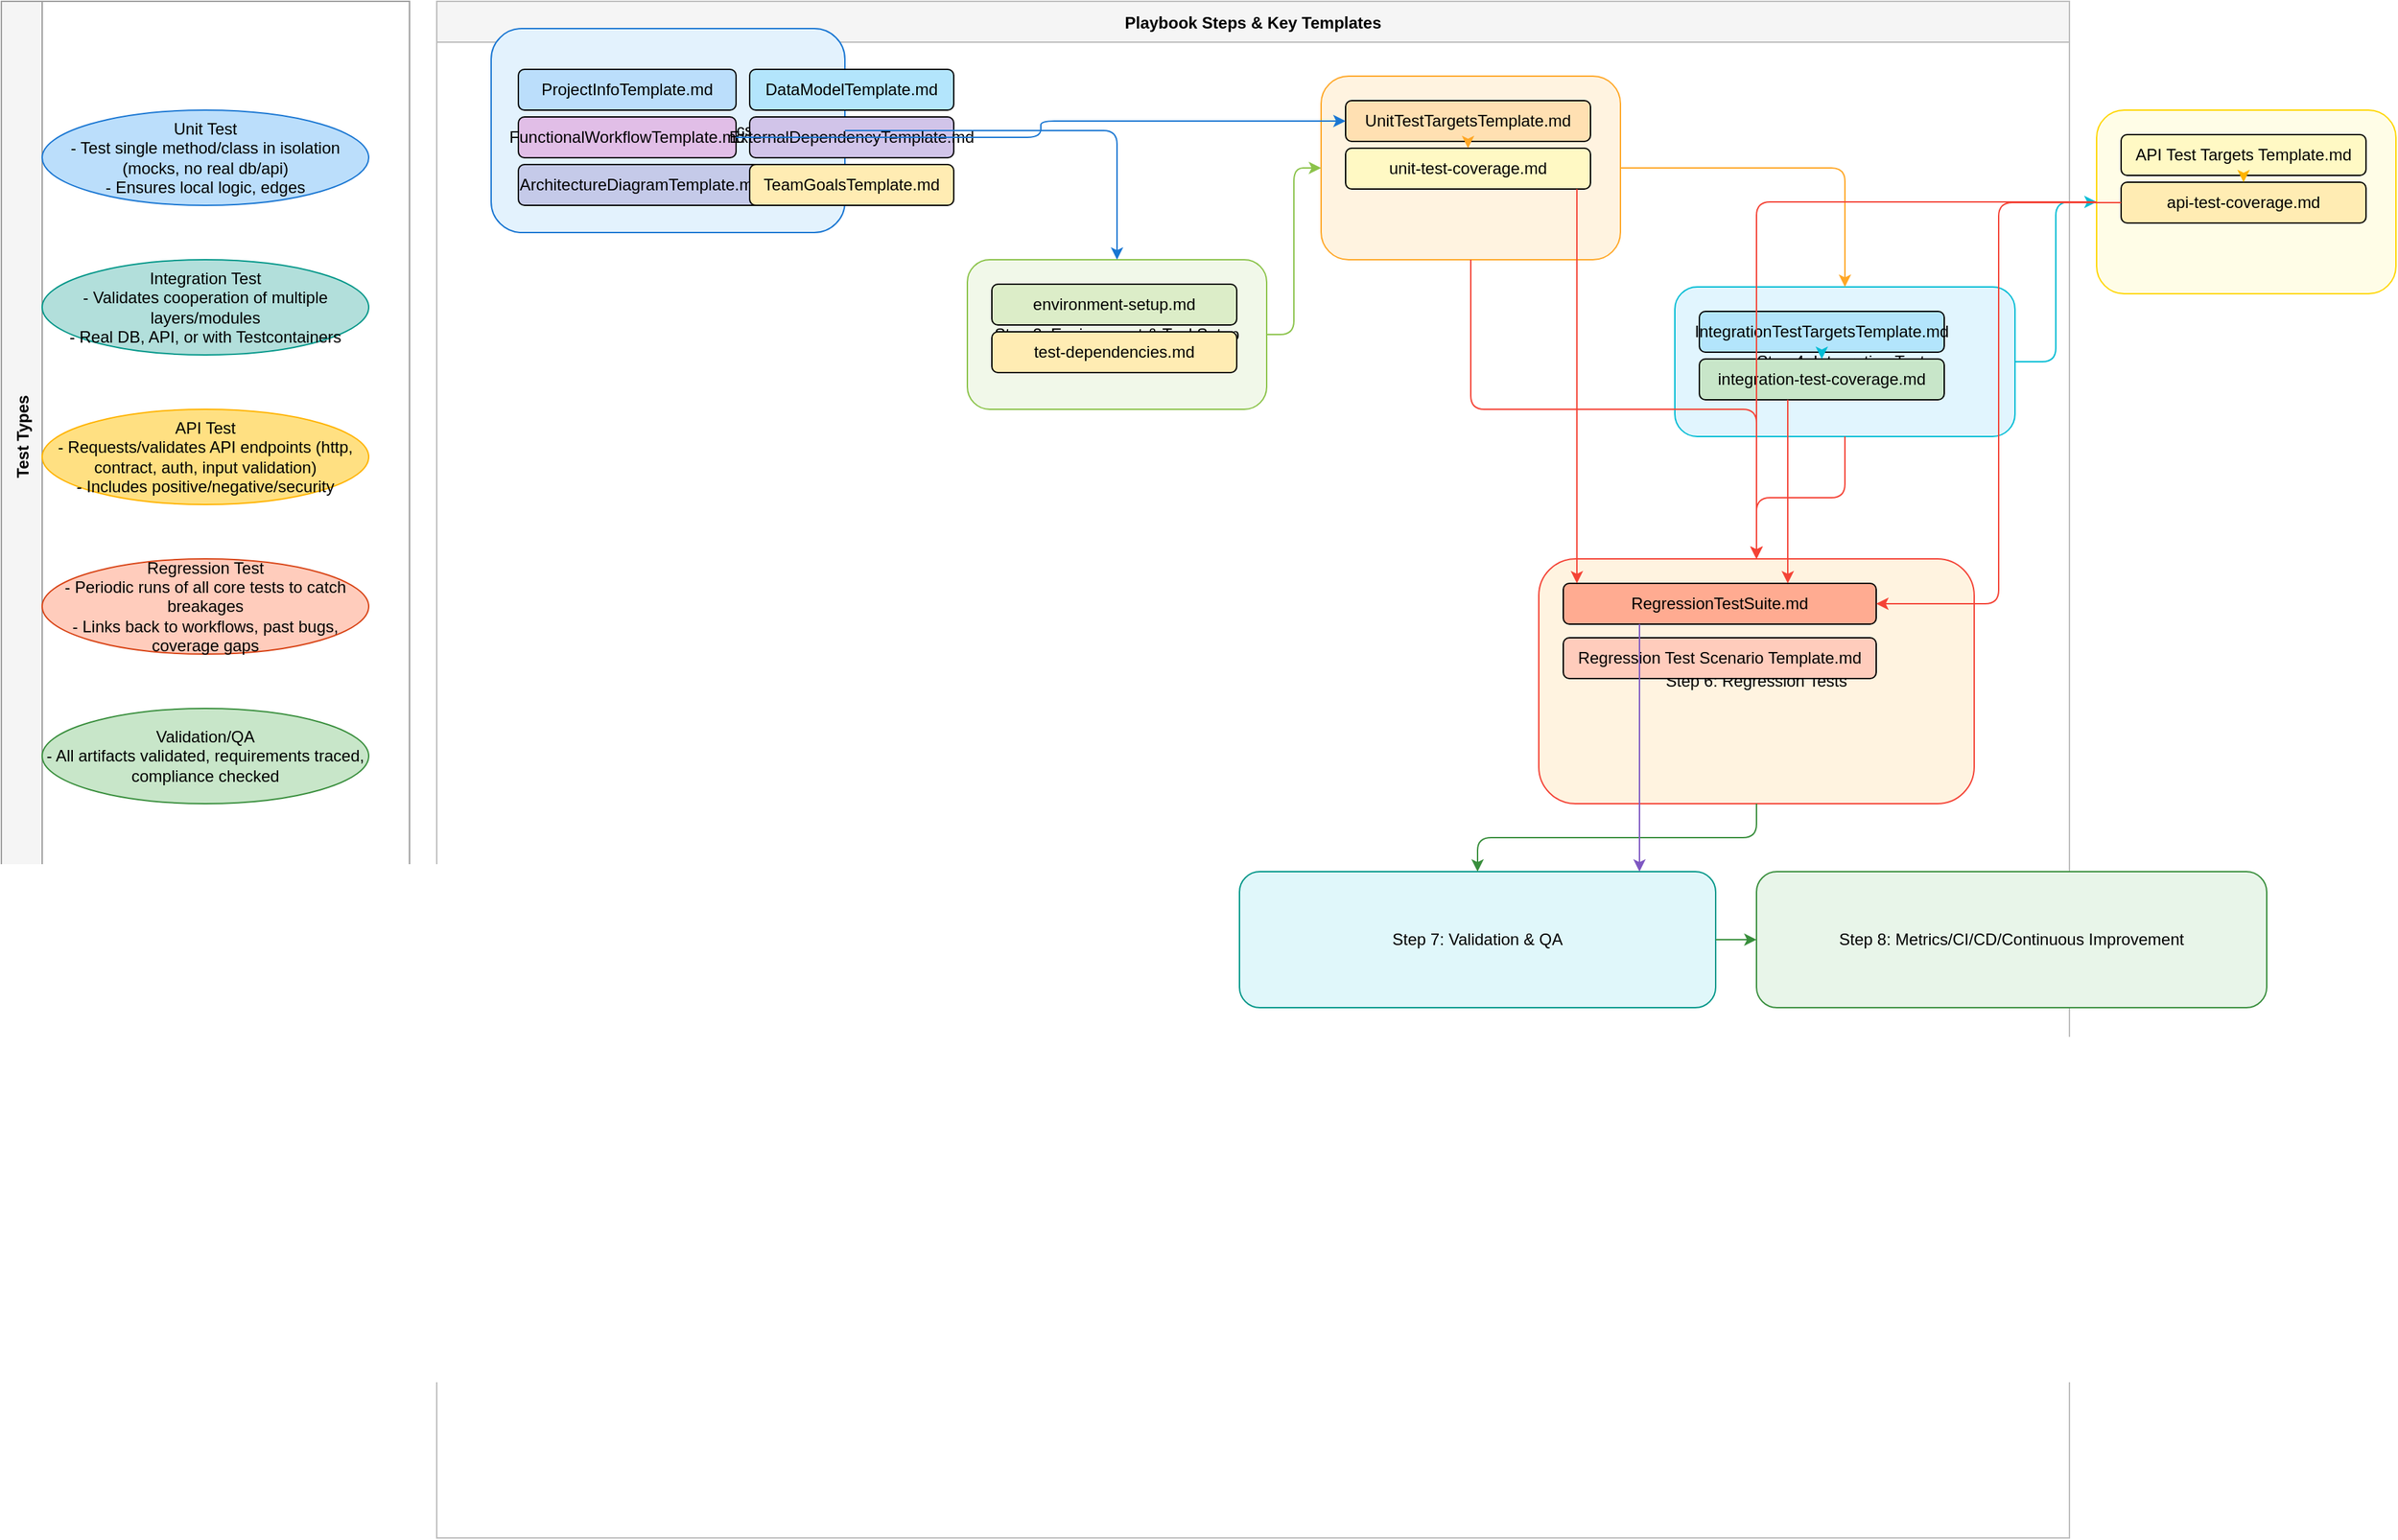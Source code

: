 <mxfile>
    <diagram name="Playbook Full Overview" id="playbookFullOverview">
        <mxGraphModel dx="1778" dy="970" grid="1" gridSize="10" guides="1" tooltips="1" connect="1" arrows="1" fold="1" page="1" pageScale="1" pageWidth="1600" pageHeight="1200" math="0" shadow="0">
            <root>
                <mxCell id="0"/>
                <mxCell id="1" parent="0"/>
                <mxCell id="stepCore" value="Test Types" style="swimlane;horizontal=0;startSize=30;fillColor=#F5F5F5;strokeColor=#9E9E9E;" parent="1" vertex="1">
                    <mxGeometry x="30" y="20" width="300" height="640" as="geometry"/>
                </mxCell>
                <mxCell id="unit" value="Unit Test&#xa; - Test single method/class in isolation (mocks, no real db/api)&#xa; - Ensures local logic, edges" style="ellipse;whiteSpace=wrap;html=1;fillColor=#BBDEFB;strokeColor=#1976d2;" parent="stepCore" vertex="1">
                    <mxGeometry x="30" y="80" width="240" height="70" as="geometry"/>
                </mxCell>
                <mxCell id="integration" value="Integration Test&#xa; - Validates cooperation of multiple layers/modules&#xa; - Real DB, API, or with Testcontainers" style="ellipse;whiteSpace=wrap;html=1;fillColor=#B2DFDB;strokeColor=#009688;" parent="stepCore" vertex="1">
                    <mxGeometry x="30" y="190" width="240" height="70" as="geometry"/>
                </mxCell>
                <mxCell id="api" value="API Test&#xa; - Requests/validates API endpoints (http, contract, auth, input validation)&#xa; - Includes positive/negative/security" style="ellipse;whiteSpace=wrap;html=1;fillColor=#FFE082;strokeColor=#FFB300;" parent="stepCore" vertex="1">
                    <mxGeometry x="30" y="300" width="240" height="70" as="geometry"/>
                </mxCell>
                <mxCell id="regression" value="Regression Test&#xa; - Periodic runs of all core tests to catch breakages&#xa; - Links back to workflows, past bugs, coverage gaps" style="ellipse;whiteSpace=wrap;html=1;fillColor=#FFCCBC;strokeColor=#D84315;" parent="stepCore" vertex="1">
                    <mxGeometry x="30" y="410" width="240" height="70" as="geometry"/>
                </mxCell>
                <mxCell id="qa" value="Validation/QA&#xa; - All artifacts validated, requirements traced, compliance checked" style="ellipse;whiteSpace=wrap;html=1;fillColor=#C8E6C9;strokeColor=#388E3C;" parent="stepCore" vertex="1">
                    <mxGeometry x="30" y="520" width="240" height="70" as="geometry"/>
                </mxCell>
                <mxCell id="stepsLane" value="Playbook Steps &amp; Key Templates" style="swimlane;startSize=30;fillColor=#F5F5F5;strokeColor=#BDBDBD;" parent="1" vertex="1">
                    <mxGeometry x="350" y="20" width="1200" height="1130" as="geometry"/>
                </mxCell>
                <mxCell id="step1" value="Step 1: Context &amp; Docs" style="rectangle;rounded=1;whiteSpace=wrap;html=1;fillColor=#E3F2FD;strokeColor=#1976d2;" parent="stepsLane" vertex="1">
                    <mxGeometry x="40" y="20" width="260" height="150" as="geometry"/>
                </mxCell>
                <mxCell id="templ_projectinfo" value="ProjectInfoTemplate.md" style="rectangle;rounded=1;whiteSpace=wrap;html=1;fillColor=#BBDEFB;" parent="step1" vertex="1">
                    <mxGeometry x="20" y="30" width="160" height="30" as="geometry"/>
                </mxCell>
                <mxCell id="templ_workflow" value="FunctionalWorkflowTemplate.md" style="rectangle;rounded=1;whiteSpace=wrap;html=1;fillColor=#E1BEE7;" parent="step1" vertex="1">
                    <mxGeometry x="20" y="65" width="160" height="30" as="geometry"/>
                </mxCell>
                <mxCell id="templ_arch" value="ArchitectureDiagramTemplate.md" style="rectangle;rounded=1;whiteSpace=wrap;html=1;fillColor=#C5CAE9;" parent="step1" vertex="1">
                    <mxGeometry x="20" y="100" width="180" height="30" as="geometry"/>
                </mxCell>
                <mxCell id="templ_data" value="DataModelTemplate.md" style="rectangle;rounded=1;whiteSpace=wrap;html=1;fillColor=#B3E5FC;" parent="step1" vertex="1">
                    <mxGeometry x="190" y="30" width="150" height="30" as="geometry"/>
                </mxCell>
                <mxCell id="templ_external" value="ExternalDependencyTemplate.md" style="rectangle;rounded=1;whiteSpace=wrap;html=1;fillColor=#D1C4E9;" parent="step1" vertex="1">
                    <mxGeometry x="190" y="65" width="150" height="30" as="geometry"/>
                </mxCell>
                <mxCell id="templ_teamgoals" value="TeamGoalsTemplate.md" style="rectangle;rounded=1;whiteSpace=wrap;html=1;fillColor=#FFECB3;" parent="step1" vertex="1">
                    <mxGeometry x="190" y="100" width="150" height="30" as="geometry"/>
                </mxCell>
                <mxCell id="step2" value="Step 2: Environment &amp; Tool Setup" style="rectangle;rounded=1;whiteSpace=wrap;html=1;fillColor=#F1F8E9;strokeColor=#8BC34A;" parent="stepsLane" vertex="1">
                    <mxGeometry x="390" y="190" width="220" height="110" as="geometry"/>
                </mxCell>
                <mxCell id="templ_envsetup" value="environment-setup.md" style="rectangle;rounded=1;whiteSpace=wrap;html=1;fillColor=#DCEDC8;" parent="step2" vertex="1">
                    <mxGeometry x="18" y="18" width="180" height="30" as="geometry"/>
                </mxCell>
                <mxCell id="templ_testdep" value="test-dependencies.md" style="rectangle;rounded=1;whiteSpace=wrap;html=1;fillColor=#FFECB3;" parent="step2" vertex="1">
                    <mxGeometry x="18" y="53" width="180" height="30" as="geometry"/>
                </mxCell>
                <mxCell id="step3" value="Step 3: Unit Tests" style="rectangle;rounded=1;whiteSpace=wrap;html=1;fillColor=#FFF3E0;strokeColor=#FFA726;" parent="stepsLane" vertex="1">
                    <mxGeometry x="650" y="55" width="220" height="135" as="geometry"/>
                </mxCell>
                <mxCell id="templ_unittargets" value="UnitTestTargetsTemplate.md" style="rectangle;rounded=1;whiteSpace=wrap;html=1;fillColor=#FFE0B2;" parent="step3" vertex="1">
                    <mxGeometry x="18" y="18" width="180" height="30" as="geometry"/>
                </mxCell>
                <mxCell id="templ_unittest" value="unit-test-coverage.md" style="rectangle;rounded=1;whiteSpace=wrap;html=1;fillColor=#FFF9C4;" parent="step3" vertex="1">
                    <mxGeometry x="18" y="53" width="180" height="30" as="geometry"/>
                </mxCell>
                <mxCell id="step4" value="Step 4: Integration Tests" style="rectangle;rounded=1;whiteSpace=wrap;html=1;fillColor=#E1F5FE;strokeColor=#00BCD4;" parent="stepsLane" vertex="1">
                    <mxGeometry x="910" y="210" width="250" height="110" as="geometry"/>
                </mxCell>
                <mxCell id="templ_inttargets" value="IntegrationTestTargetsTemplate.md" style="rectangle;rounded=1;whiteSpace=wrap;html=1;fillColor=#B3E5FC;" parent="step4" vertex="1">
                    <mxGeometry x="18" y="18" width="180" height="30" as="geometry"/>
                </mxCell>
                <mxCell id="templ_intcov" value="integration-test-coverage.md" style="rectangle;rounded=1;whiteSpace=wrap;html=1;fillColor=#C8E6C9;" parent="step4" vertex="1">
                    <mxGeometry x="18" y="53" width="180" height="30" as="geometry"/>
                </mxCell>
                <mxCell id="step5" value="Step 5: API Tests" style="rectangle;rounded=1;whiteSpace=wrap;html=1;fillColor=#FFFDE7;strokeColor=#FFD600;" parent="stepsLane" vertex="1">
                    <mxGeometry x="1220" y="80" width="220" height="135" as="geometry"/>
                </mxCell>
                <mxCell id="templ_apitargets" value="API Test Targets Template.md" style="rectangle;rounded=1;whiteSpace=wrap;html=1;fillColor=#FFF9C4;" parent="step5" vertex="1">
                    <mxGeometry x="18" y="18" width="180" height="30" as="geometry"/>
                </mxCell>
                <mxCell id="templ_apicov" value="api-test-coverage.md" style="rectangle;rounded=1;whiteSpace=wrap;html=1;fillColor=#FFECB3;" parent="step5" vertex="1">
                    <mxGeometry x="18" y="53" width="180" height="30" as="geometry"/>
                </mxCell>
                <mxCell id="step6" value="Step 6: Regression Tests" style="rectangle;rounded=1;whiteSpace=wrap;html=1;fillColor=#FFF3E0;strokeColor=#F44336;" parent="stepsLane" vertex="1">
                    <mxGeometry x="810" y="410" width="320" height="180" as="geometry"/>
                </mxCell>
                <mxCell id="templ_regression" value="RegressionTestSuite.md" style="rectangle;rounded=1;whiteSpace=wrap;html=1;fillColor=#FFAB91;" parent="step6" vertex="1">
                    <mxGeometry x="18" y="18" width="230" height="30" as="geometry"/>
                </mxCell>
                <mxCell id="templ_regscenario" value="Regression Test Scenario Template.md" style="rectangle;rounded=1;whiteSpace=wrap;html=1;fillColor=#FFCCBC;" parent="step6" vertex="1">
                    <mxGeometry x="18" y="58" width="230" height="30" as="geometry"/>
                </mxCell>
                <mxCell id="step7" value="Step 7: Validation &amp; QA" style="rectangle;rounded=1;whiteSpace=wrap;html=1;fillColor=#E0F7FA;strokeColor=#009688;" parent="stepsLane" vertex="1">
                    <mxGeometry x="590" y="640" width="350" height="100" as="geometry"/>
                </mxCell>
                <mxCell id="step8" value="Step 8: Metrics/CI/CD/Continuous Improvement" style="rectangle;rounded=1;whiteSpace=wrap;html=1;fillColor=#E8F5E9;strokeColor=#388E3C;" parent="stepsLane" vertex="1">
                    <mxGeometry x="970" y="640" width="375" height="100" as="geometry"/>
                </mxCell>
                <mxCell id="flow1" style="edgeStyle=orthogonalEdgeStyle;strokeColor=#1976d2;html=1;" parent="stepsLane" source="step1" target="step2" edge="1">
                    <mxGeometry relative="1" as="geometry"/>
                </mxCell>
                <mxCell id="flow2" style="edgeStyle=orthogonalEdgeStyle;strokeColor=#8BC34A;html=1;" parent="stepsLane" source="step2" target="step3" edge="1">
                    <mxGeometry relative="1" as="geometry"/>
                </mxCell>
                <mxCell id="flow3" style="edgeStyle=orthogonalEdgeStyle;strokeColor=#FFA726;html=1;" parent="stepsLane" source="step3" target="step4" edge="1">
                    <mxGeometry relative="1" as="geometry"/>
                </mxCell>
                <mxCell id="flow4" style="edgeStyle=orthogonalEdgeStyle;strokeColor=#00BCD4;html=1;" parent="stepsLane" source="step4" target="step5" edge="1">
                    <mxGeometry relative="1" as="geometry"/>
                </mxCell>
                <mxCell id="flow5" style="edgeStyle=orthogonalEdgeStyle;strokeColor=#F44336;html=1;" parent="stepsLane" source="step3" target="step6" edge="1">
                    <mxGeometry relative="1" as="geometry"/>
                </mxCell>
                <mxCell id="flow6" style="edgeStyle=orthogonalEdgeStyle;strokeColor=#F44336;html=1;" parent="stepsLane" source="step4" target="step6" edge="1">
                    <mxGeometry relative="1" as="geometry"/>
                </mxCell>
                <mxCell id="flow7" style="edgeStyle=orthogonalEdgeStyle;strokeColor=#F44336;html=1;" parent="stepsLane" source="step5" target="step6" edge="1">
                    <mxGeometry relative="1" as="geometry"/>
                </mxCell>
                <mxCell id="flow8" style="edgeStyle=orthogonalEdgeStyle;strokeColor=#388E3C;html=1;" parent="stepsLane" source="step6" target="step7" edge="1">
                    <mxGeometry relative="1" as="geometry"/>
                </mxCell>
                <mxCell id="flow9" style="edgeStyle=orthogonalEdgeStyle;strokeColor=#388E3C;html=1;" parent="stepsLane" source="step7" target="step8" edge="1">
                    <mxGeometry relative="1" as="geometry"/>
                </mxCell>
                <mxCell id="arrow_unit" value="" style="edgeStyle=elbowEdgeStyle;endArrow=classic;html=1;strokeColor=#1976d2;" parent="stepsLane" source="templ_workflow" target="templ_unittargets" edge="1">
                    <mxGeometry relative="1" as="geometry"/>
                </mxCell>
                <mxCell id="arrow_unit_coverage" value="" style="edgeStyle=elbowEdgeStyle;endArrow=classic;html=1;strokeColor=#FFA726;" parent="stepsLane" source="templ_unittargets" target="templ_unittest" edge="1">
                    <mxGeometry relative="1" as="geometry"/>
                </mxCell>
                <mxCell id="arrow_int_coverage" value="" style="edgeStyle=elbowEdgeStyle;endArrow=classic;html=1;strokeColor=#00BCD4;" parent="stepsLane" source="templ_inttargets" target="templ_intcov" edge="1">
                    <mxGeometry relative="1" as="geometry"/>
                </mxCell>
                <mxCell id="arrow_api_coverage" value="" style="edgeStyle=elbowEdgeStyle;endArrow=classic;html=1;strokeColor=#FFB300;" parent="stepsLane" source="templ_apitargets" target="templ_apicov" edge="1">
                    <mxGeometry relative="1" as="geometry"/>
                </mxCell>
                <mxCell id="arrow_reg_tracking1" value="" style="edgeStyle=elbowEdgeStyle;endArrow=classic;html=1;strokeColor=#F44336;" parent="stepsLane" source="templ_unittest" target="templ_regression" edge="1">
                    <mxGeometry relative="1" as="geometry"/>
                </mxCell>
                <mxCell id="arrow_reg_tracking2" value="" style="edgeStyle=elbowEdgeStyle;endArrow=classic;html=1;strokeColor=#F44336;" parent="stepsLane" source="templ_intcov" target="templ_regression" edge="1">
                    <mxGeometry relative="1" as="geometry"/>
                </mxCell>
                <mxCell id="arrow_reg_tracking3" value="" style="edgeStyle=elbowEdgeStyle;endArrow=classic;html=1;strokeColor=#F44336;" parent="stepsLane" source="templ_apicov" target="templ_regression" edge="1">
                    <mxGeometry relative="1" as="geometry"/>
                </mxCell>
                <mxCell id="arrow_reg_tracking4" value="" style="edgeStyle=elbowEdgeStyle;endArrow=classic;html=1;strokeColor=#7E57C2;" parent="stepsLane" source="templ_regression" target="step7" edge="1">
                    <mxGeometry relative="1" as="geometry"/>
                </mxCell>
            </root>
        </mxGraphModel>
    </diagram>
</mxfile>